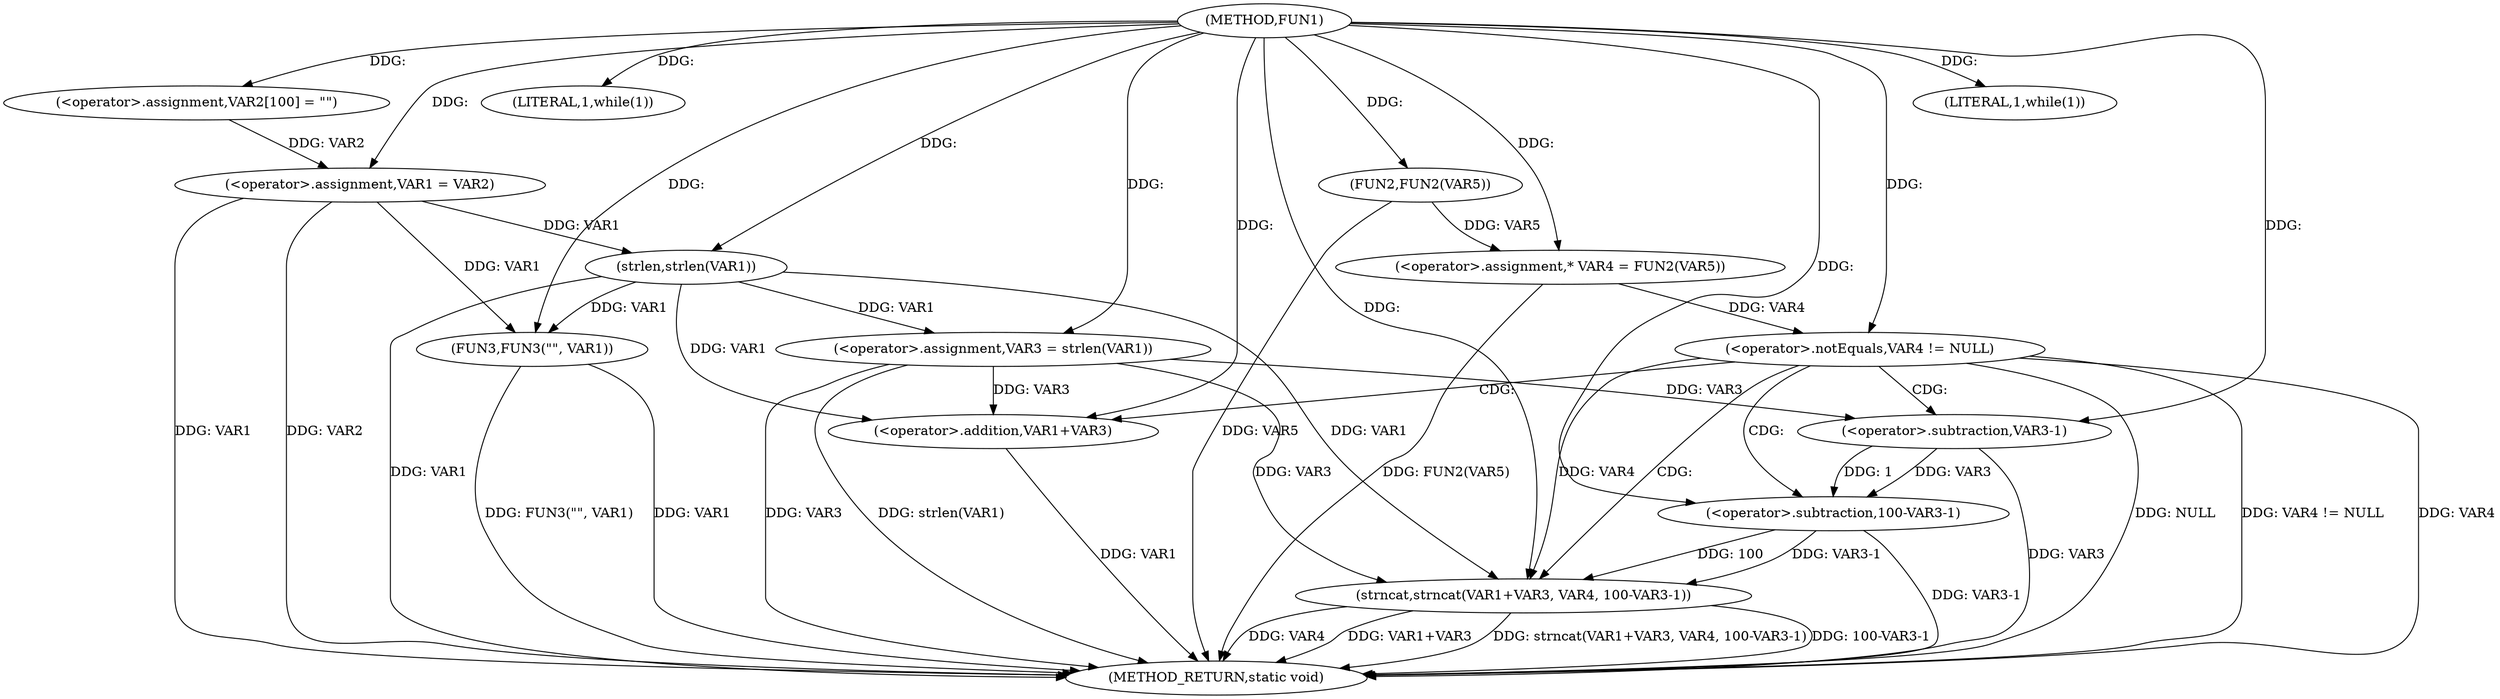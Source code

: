 digraph FUN1 {  
"1000100" [label = "(METHOD,FUN1)" ]
"1000147" [label = "(METHOD_RETURN,static void)" ]
"1000104" [label = "(<operator>.assignment,VAR2[100] = \"\")" ]
"1000107" [label = "(<operator>.assignment,VAR1 = VAR2)" ]
"1000111" [label = "(LITERAL,1,while(1))" ]
"1000115" [label = "(<operator>.assignment,VAR3 = strlen(VAR1))" ]
"1000117" [label = "(strlen,strlen(VAR1))" ]
"1000120" [label = "(<operator>.assignment,* VAR4 = FUN2(VAR5))" ]
"1000122" [label = "(FUN2,FUN2(VAR5))" ]
"1000125" [label = "(<operator>.notEquals,VAR4 != NULL)" ]
"1000129" [label = "(strncat,strncat(VAR1+VAR3, VAR4, 100-VAR3-1))" ]
"1000130" [label = "(<operator>.addition,VAR1+VAR3)" ]
"1000134" [label = "(<operator>.subtraction,100-VAR3-1)" ]
"1000136" [label = "(<operator>.subtraction,VAR3-1)" ]
"1000141" [label = "(LITERAL,1,while(1))" ]
"1000143" [label = "(FUN3,FUN3(\"\", VAR1))" ]
  "1000115" -> "1000147"  [ label = "DDG: strlen(VAR1)"] 
  "1000125" -> "1000147"  [ label = "DDG: VAR4 != NULL"] 
  "1000107" -> "1000147"  [ label = "DDG: VAR1"] 
  "1000122" -> "1000147"  [ label = "DDG: VAR5"] 
  "1000125" -> "1000147"  [ label = "DDG: NULL"] 
  "1000117" -> "1000147"  [ label = "DDG: VAR1"] 
  "1000129" -> "1000147"  [ label = "DDG: VAR4"] 
  "1000115" -> "1000147"  [ label = "DDG: VAR3"] 
  "1000130" -> "1000147"  [ label = "DDG: VAR1"] 
  "1000129" -> "1000147"  [ label = "DDG: VAR1+VAR3"] 
  "1000125" -> "1000147"  [ label = "DDG: VAR4"] 
  "1000129" -> "1000147"  [ label = "DDG: strncat(VAR1+VAR3, VAR4, 100-VAR3-1)"] 
  "1000129" -> "1000147"  [ label = "DDG: 100-VAR3-1"] 
  "1000143" -> "1000147"  [ label = "DDG: FUN3(\"\", VAR1)"] 
  "1000134" -> "1000147"  [ label = "DDG: VAR3-1"] 
  "1000120" -> "1000147"  [ label = "DDG: FUN2(VAR5)"] 
  "1000143" -> "1000147"  [ label = "DDG: VAR1"] 
  "1000136" -> "1000147"  [ label = "DDG: VAR3"] 
  "1000107" -> "1000147"  [ label = "DDG: VAR2"] 
  "1000100" -> "1000104"  [ label = "DDG: "] 
  "1000104" -> "1000107"  [ label = "DDG: VAR2"] 
  "1000100" -> "1000107"  [ label = "DDG: "] 
  "1000100" -> "1000111"  [ label = "DDG: "] 
  "1000117" -> "1000115"  [ label = "DDG: VAR1"] 
  "1000100" -> "1000115"  [ label = "DDG: "] 
  "1000107" -> "1000117"  [ label = "DDG: VAR1"] 
  "1000100" -> "1000117"  [ label = "DDG: "] 
  "1000122" -> "1000120"  [ label = "DDG: VAR5"] 
  "1000100" -> "1000120"  [ label = "DDG: "] 
  "1000100" -> "1000122"  [ label = "DDG: "] 
  "1000120" -> "1000125"  [ label = "DDG: VAR4"] 
  "1000100" -> "1000125"  [ label = "DDG: "] 
  "1000117" -> "1000129"  [ label = "DDG: VAR1"] 
  "1000100" -> "1000129"  [ label = "DDG: "] 
  "1000115" -> "1000129"  [ label = "DDG: VAR3"] 
  "1000117" -> "1000130"  [ label = "DDG: VAR1"] 
  "1000100" -> "1000130"  [ label = "DDG: "] 
  "1000115" -> "1000130"  [ label = "DDG: VAR3"] 
  "1000125" -> "1000129"  [ label = "DDG: VAR4"] 
  "1000134" -> "1000129"  [ label = "DDG: 100"] 
  "1000134" -> "1000129"  [ label = "DDG: VAR3-1"] 
  "1000100" -> "1000134"  [ label = "DDG: "] 
  "1000136" -> "1000134"  [ label = "DDG: VAR3"] 
  "1000136" -> "1000134"  [ label = "DDG: 1"] 
  "1000100" -> "1000136"  [ label = "DDG: "] 
  "1000115" -> "1000136"  [ label = "DDG: VAR3"] 
  "1000100" -> "1000141"  [ label = "DDG: "] 
  "1000100" -> "1000143"  [ label = "DDG: "] 
  "1000107" -> "1000143"  [ label = "DDG: VAR1"] 
  "1000117" -> "1000143"  [ label = "DDG: VAR1"] 
  "1000125" -> "1000129"  [ label = "CDG: "] 
  "1000125" -> "1000130"  [ label = "CDG: "] 
  "1000125" -> "1000136"  [ label = "CDG: "] 
  "1000125" -> "1000134"  [ label = "CDG: "] 
}
